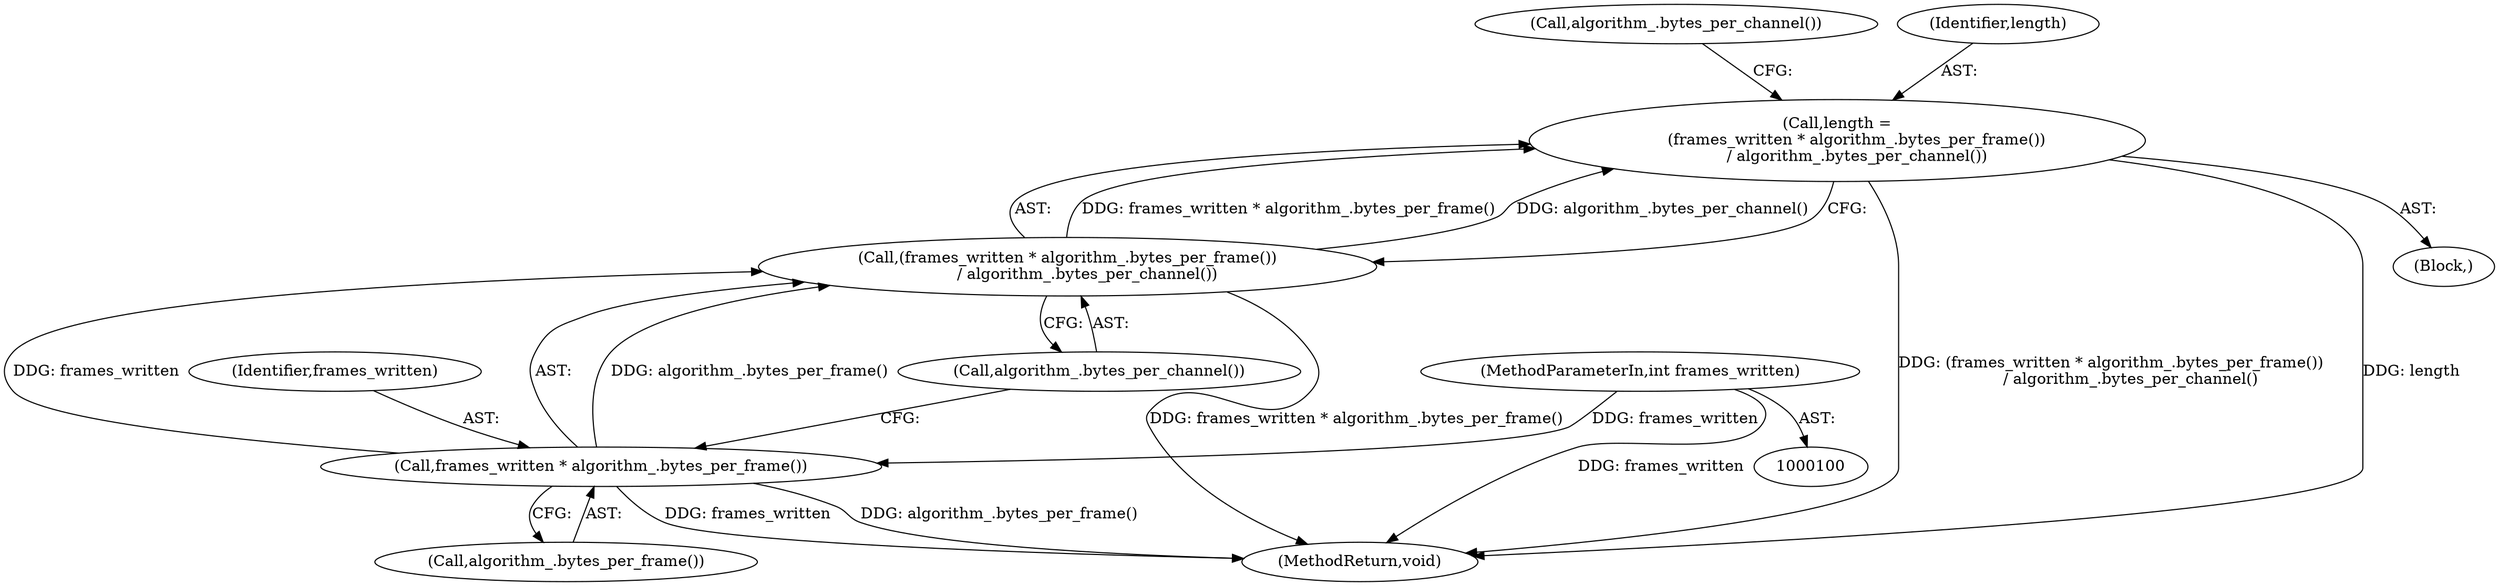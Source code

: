 digraph "1_Chrome_802ecdb9cee0d66fe546bdf24e98150f8f716ad8_2@integer" {
"1000106" [label="(Call,length =\n        (frames_written * algorithm_.bytes_per_frame())\n        / algorithm_.bytes_per_channel())"];
"1000108" [label="(Call,(frames_written * algorithm_.bytes_per_frame())\n        / algorithm_.bytes_per_channel())"];
"1000109" [label="(Call,frames_written * algorithm_.bytes_per_frame())"];
"1000102" [label="(MethodParameterIn,int frames_written)"];
"1000110" [label="(Identifier,frames_written)"];
"1000102" [label="(MethodParameterIn,int frames_written)"];
"1000114" [label="(Call,algorithm_.bytes_per_channel())"];
"1000106" [label="(Call,length =\n        (frames_written * algorithm_.bytes_per_frame())\n        / algorithm_.bytes_per_channel())"];
"1000111" [label="(Call,algorithm_.bytes_per_frame())"];
"1000108" [label="(Call,(frames_written * algorithm_.bytes_per_frame())\n        / algorithm_.bytes_per_channel())"];
"1000147" [label="(MethodReturn,void)"];
"1000112" [label="(Call,algorithm_.bytes_per_channel())"];
"1000109" [label="(Call,frames_written * algorithm_.bytes_per_frame())"];
"1000107" [label="(Identifier,length)"];
"1000104" [label="(Block,)"];
"1000106" -> "1000104"  [label="AST: "];
"1000106" -> "1000108"  [label="CFG: "];
"1000107" -> "1000106"  [label="AST: "];
"1000108" -> "1000106"  [label="AST: "];
"1000114" -> "1000106"  [label="CFG: "];
"1000106" -> "1000147"  [label="DDG: (frames_written * algorithm_.bytes_per_frame())\n        / algorithm_.bytes_per_channel()"];
"1000106" -> "1000147"  [label="DDG: length"];
"1000108" -> "1000106"  [label="DDG: frames_written * algorithm_.bytes_per_frame()"];
"1000108" -> "1000106"  [label="DDG: algorithm_.bytes_per_channel()"];
"1000108" -> "1000112"  [label="CFG: "];
"1000109" -> "1000108"  [label="AST: "];
"1000112" -> "1000108"  [label="AST: "];
"1000108" -> "1000147"  [label="DDG: frames_written * algorithm_.bytes_per_frame()"];
"1000109" -> "1000108"  [label="DDG: frames_written"];
"1000109" -> "1000108"  [label="DDG: algorithm_.bytes_per_frame()"];
"1000109" -> "1000111"  [label="CFG: "];
"1000110" -> "1000109"  [label="AST: "];
"1000111" -> "1000109"  [label="AST: "];
"1000112" -> "1000109"  [label="CFG: "];
"1000109" -> "1000147"  [label="DDG: algorithm_.bytes_per_frame()"];
"1000109" -> "1000147"  [label="DDG: frames_written"];
"1000102" -> "1000109"  [label="DDG: frames_written"];
"1000102" -> "1000100"  [label="AST: "];
"1000102" -> "1000147"  [label="DDG: frames_written"];
}
